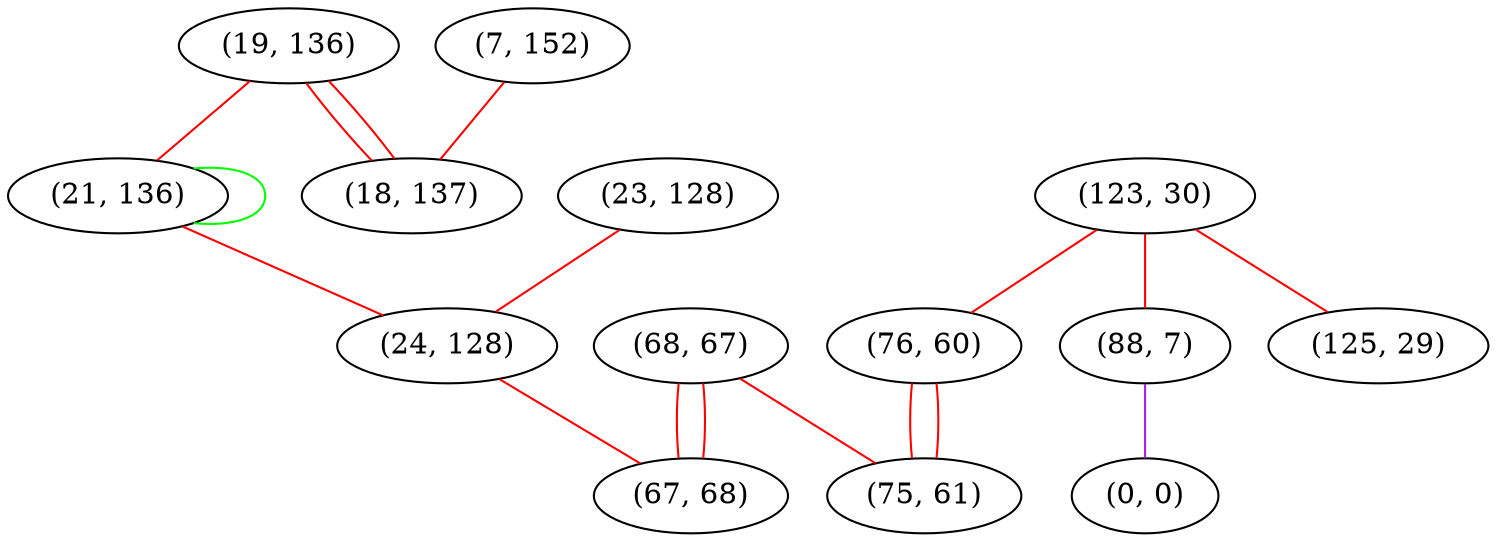 graph "" {
"(19, 136)";
"(123, 30)";
"(76, 60)";
"(68, 67)";
"(88, 7)";
"(7, 152)";
"(21, 136)";
"(75, 61)";
"(0, 0)";
"(23, 128)";
"(18, 137)";
"(24, 128)";
"(67, 68)";
"(125, 29)";
"(19, 136)" -- "(21, 136)"  [color=red, key=0, weight=1];
"(19, 136)" -- "(18, 137)"  [color=red, key=0, weight=1];
"(19, 136)" -- "(18, 137)"  [color=red, key=1, weight=1];
"(123, 30)" -- "(76, 60)"  [color=red, key=0, weight=1];
"(123, 30)" -- "(125, 29)"  [color=red, key=0, weight=1];
"(123, 30)" -- "(88, 7)"  [color=red, key=0, weight=1];
"(76, 60)" -- "(75, 61)"  [color=red, key=0, weight=1];
"(76, 60)" -- "(75, 61)"  [color=red, key=1, weight=1];
"(68, 67)" -- "(67, 68)"  [color=red, key=0, weight=1];
"(68, 67)" -- "(67, 68)"  [color=red, key=1, weight=1];
"(68, 67)" -- "(75, 61)"  [color=red, key=0, weight=1];
"(88, 7)" -- "(0, 0)"  [color=purple, key=0, weight=4];
"(7, 152)" -- "(18, 137)"  [color=red, key=0, weight=1];
"(21, 136)" -- "(24, 128)"  [color=red, key=0, weight=1];
"(21, 136)" -- "(21, 136)"  [color=green, key=0, weight=2];
"(23, 128)" -- "(24, 128)"  [color=red, key=0, weight=1];
"(24, 128)" -- "(67, 68)"  [color=red, key=0, weight=1];
}
